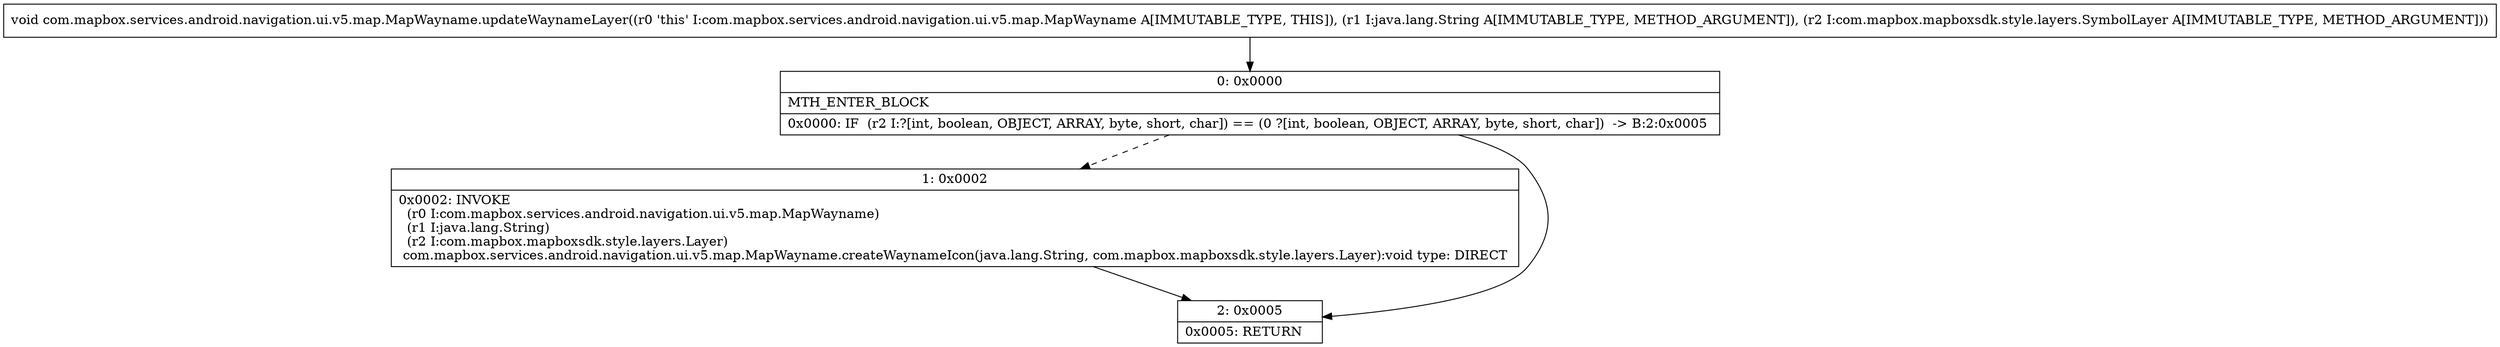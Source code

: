 digraph "CFG forcom.mapbox.services.android.navigation.ui.v5.map.MapWayname.updateWaynameLayer(Ljava\/lang\/String;Lcom\/mapbox\/mapboxsdk\/style\/layers\/SymbolLayer;)V" {
Node_0 [shape=record,label="{0\:\ 0x0000|MTH_ENTER_BLOCK\l|0x0000: IF  (r2 I:?[int, boolean, OBJECT, ARRAY, byte, short, char]) == (0 ?[int, boolean, OBJECT, ARRAY, byte, short, char])  \-\> B:2:0x0005 \l}"];
Node_1 [shape=record,label="{1\:\ 0x0002|0x0002: INVOKE  \l  (r0 I:com.mapbox.services.android.navigation.ui.v5.map.MapWayname)\l  (r1 I:java.lang.String)\l  (r2 I:com.mapbox.mapboxsdk.style.layers.Layer)\l com.mapbox.services.android.navigation.ui.v5.map.MapWayname.createWaynameIcon(java.lang.String, com.mapbox.mapboxsdk.style.layers.Layer):void type: DIRECT \l}"];
Node_2 [shape=record,label="{2\:\ 0x0005|0x0005: RETURN   \l}"];
MethodNode[shape=record,label="{void com.mapbox.services.android.navigation.ui.v5.map.MapWayname.updateWaynameLayer((r0 'this' I:com.mapbox.services.android.navigation.ui.v5.map.MapWayname A[IMMUTABLE_TYPE, THIS]), (r1 I:java.lang.String A[IMMUTABLE_TYPE, METHOD_ARGUMENT]), (r2 I:com.mapbox.mapboxsdk.style.layers.SymbolLayer A[IMMUTABLE_TYPE, METHOD_ARGUMENT])) }"];
MethodNode -> Node_0;
Node_0 -> Node_1[style=dashed];
Node_0 -> Node_2;
Node_1 -> Node_2;
}

